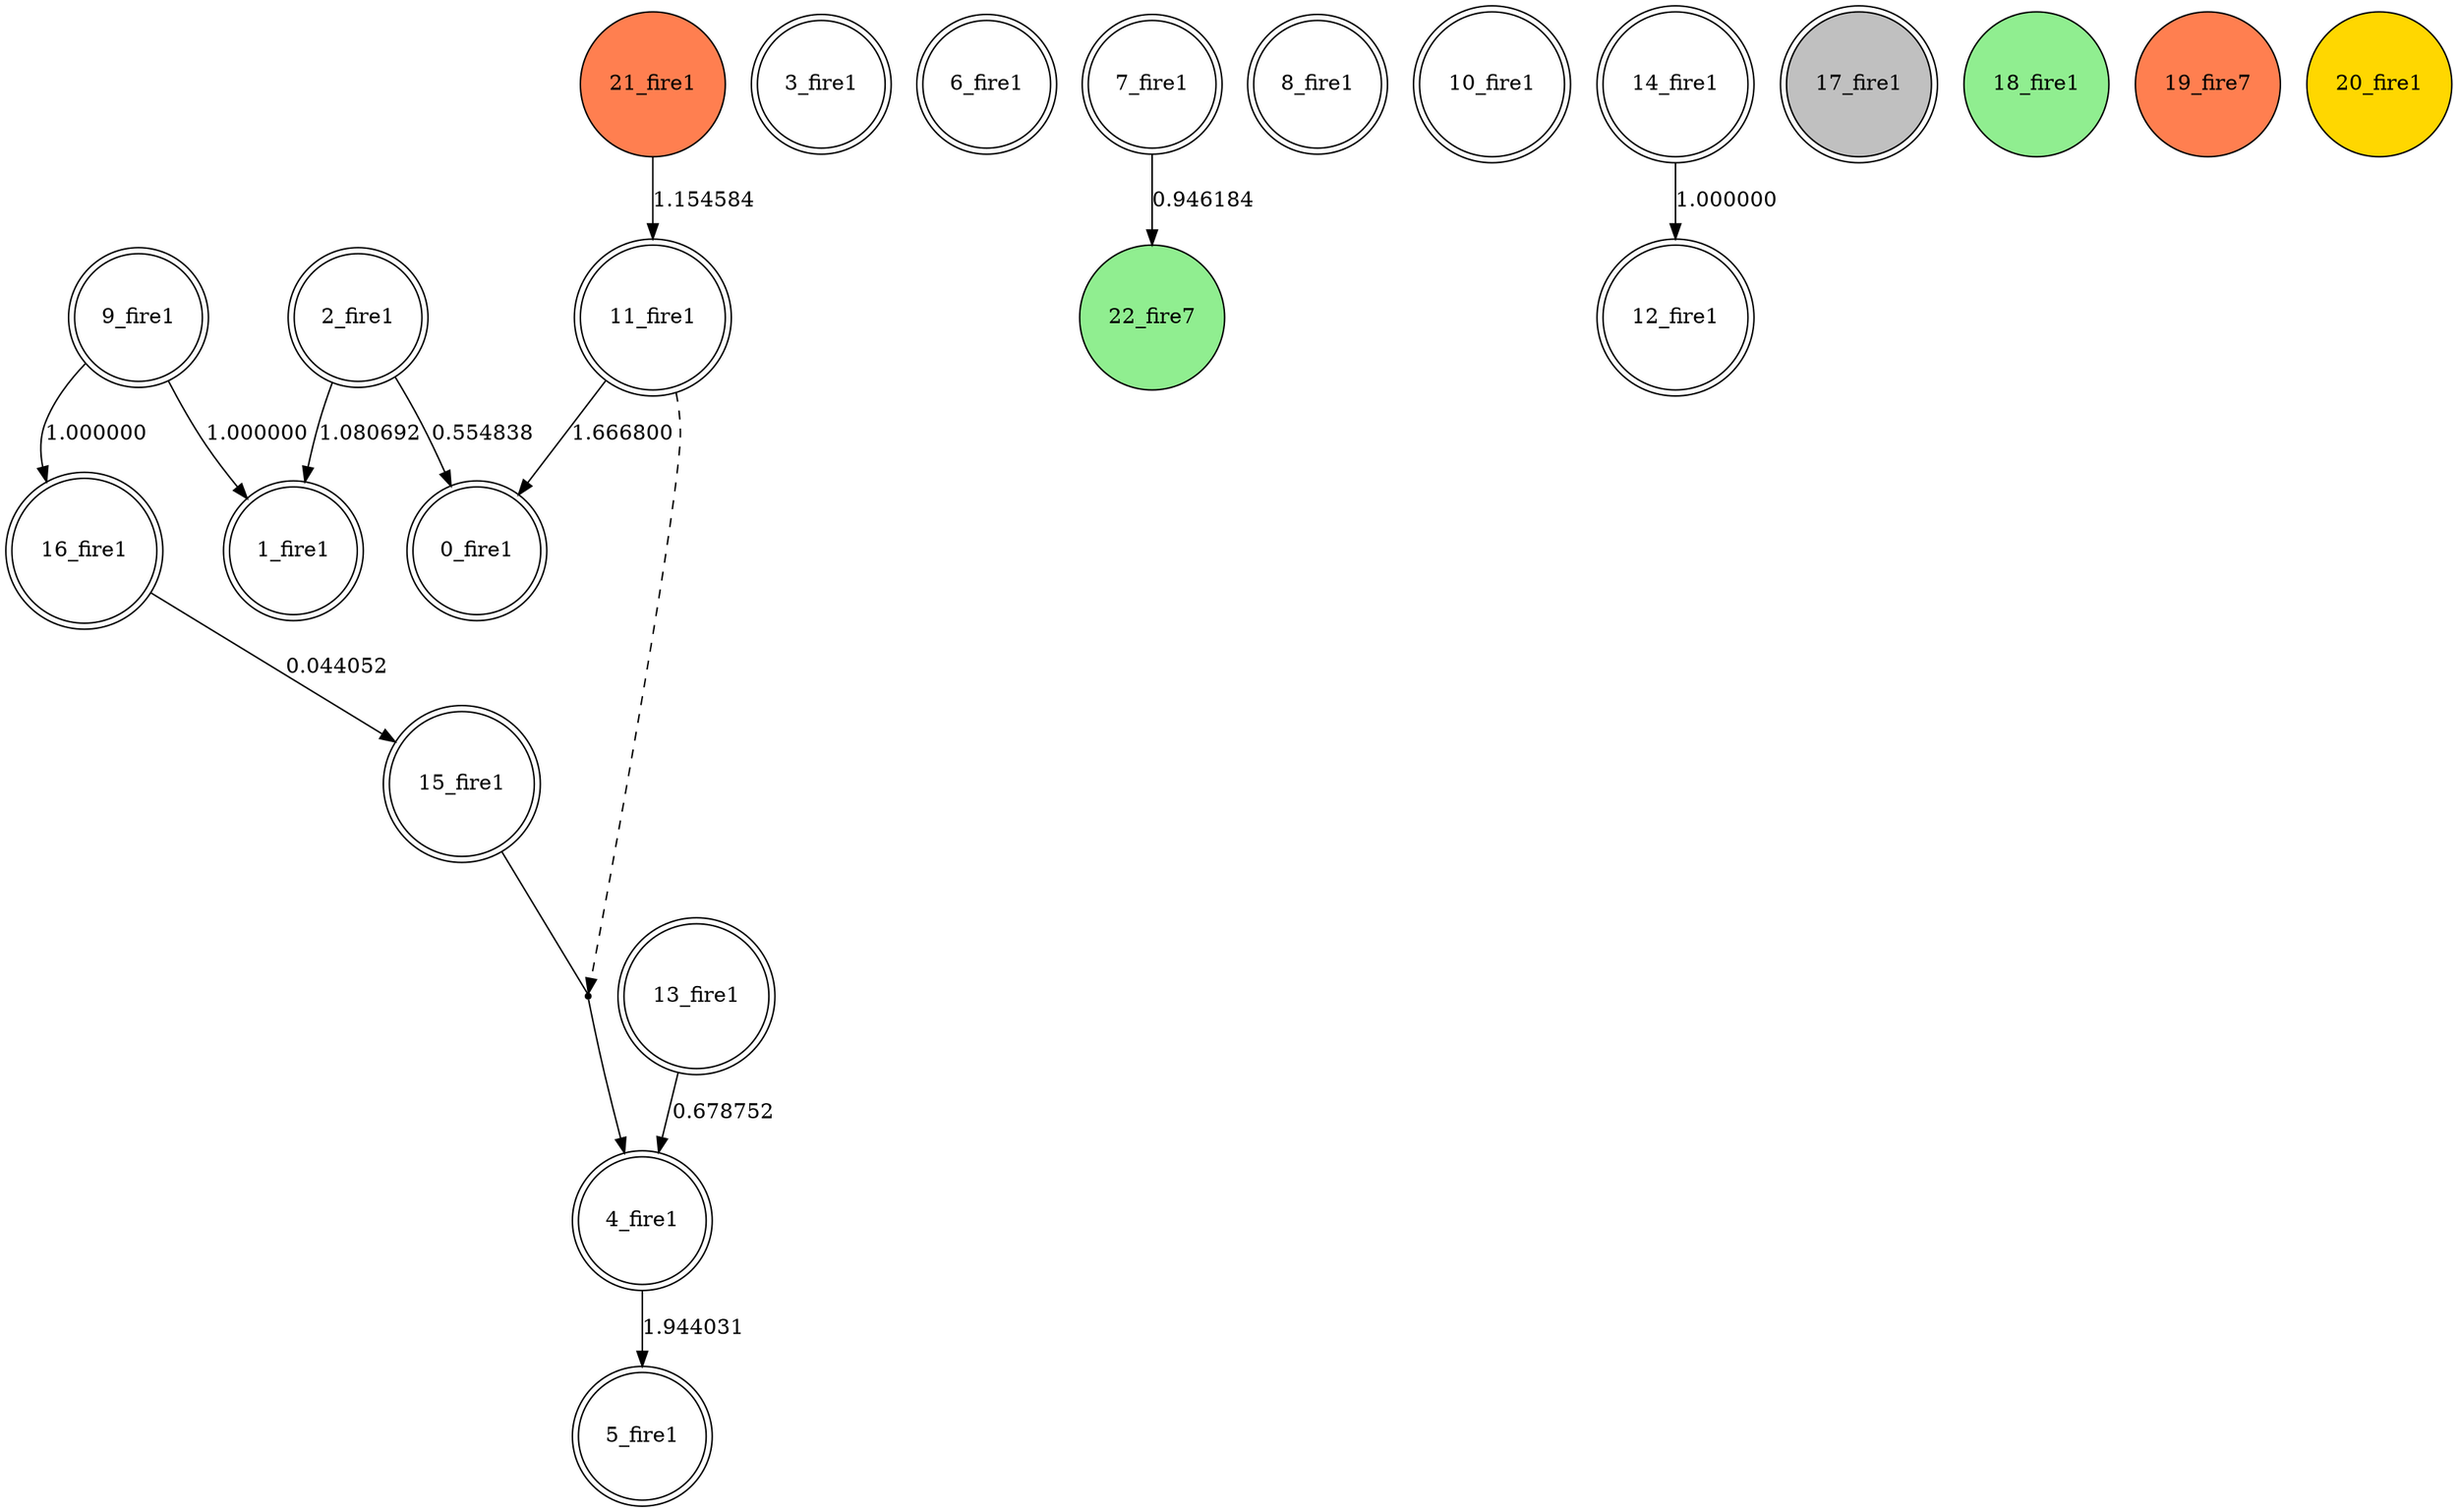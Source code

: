 digraph G {
 node[shape = circle]
0 [label="0_fire1",shape=doublecircle]
1 [label="1_fire1",shape=doublecircle]
2 [label="2_fire1",shape=doublecircle]
3 [label="3_fire1",shape=doublecircle]
4 [label="4_fire1",shape=doublecircle]
5 [label="5_fire1",shape=doublecircle]
6 [label="6_fire1",shape=doublecircle]
7 [label="7_fire1",shape=doublecircle]
8 [label="8_fire1",shape=doublecircle]
9 [label="9_fire1",shape=doublecircle]
10 [label="10_fire1",shape=doublecircle]
11 [label="11_fire1",shape=doublecircle]
12 [label="12_fire1",shape=doublecircle]
13 [label="13_fire1",shape=doublecircle]
14 [label="14_fire1",shape=doublecircle]
15 [label="15_fire1",shape=doublecircle]
16 [label="16_fire1",shape=doublecircle]
17 [label="17_fire1",shape=doublecircle, style=filled, fillcolor=gray]
18 [label="18_fire1",style=filled, fillcolor=lightgreen]
19 [label="19_fire7",style=filled, fillcolor=coral]
20 [label="20_fire1",style=filled, fillcolor=gold]
21 [label="21_fire1",style=filled, fillcolor=coral]
22 [label="22_fire7",style=filled, fillcolor=lightgreen]
2 -> 1 [label="1.080692"]
14 -> 12 [label="1.000000"]
4 -> 5 [label="1.944031"]
21 -> 11 [label="1.154584"]
2 -> 0 [label="0.554838"]
9 -> 16 [label="1.000000"]
13 -> 4 [label="0.678752"]
7 -> 22 [label="0.946184"]
11 -> 0 [label="1.666800"]
23 [shape=point, label=""]
11 -> 23 [style=dashed] 
15 -> 23 [dir=none]
23 -> 4 
16 -> 15 [label="0.044052"]
9 -> 1 [label="1.000000"]
}
